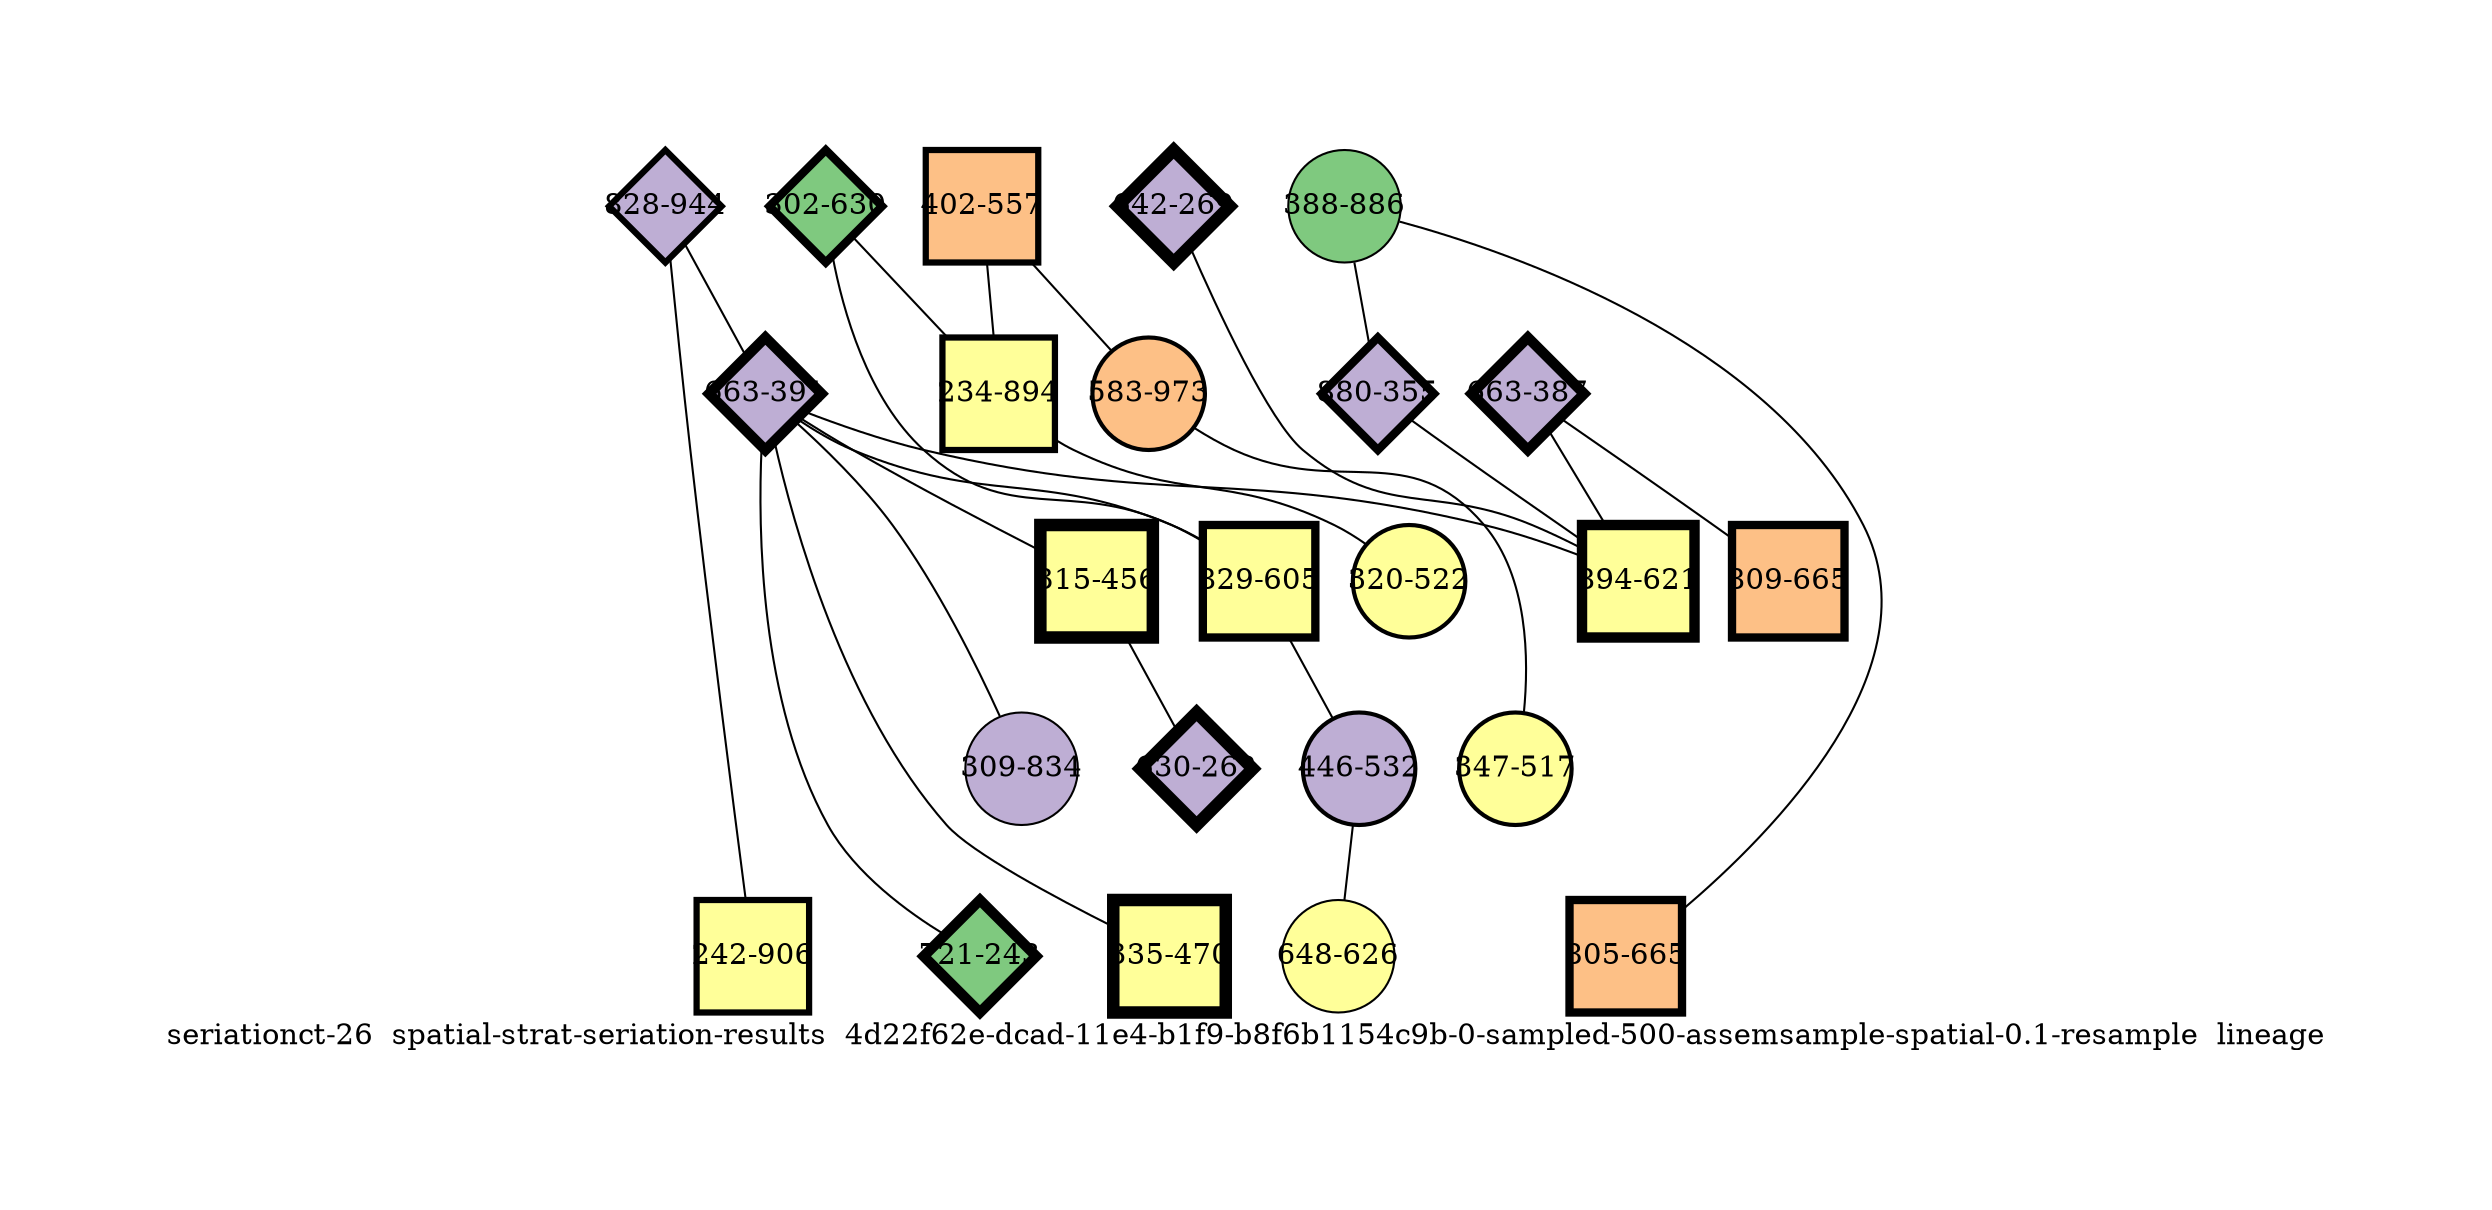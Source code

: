 strict graph "seriationct-26  spatial-strat-seriation-results  4d22f62e-dcad-11e4-b1f9-b8f6b1154c9b-0-sampled-500-assemsample-spatial-0.1-resample  lineage" {
labelloc=b;
ratio=auto;
pad="1.0";
label="seriationct-26  spatial-strat-seriation-results  4d22f62e-dcad-11e4-b1f9-b8f6b1154c9b-0-sampled-500-assemsample-spatial-0.1-resample  lineage";
node [width="0.75", style=filled, fixedsize=true, height="0.75", shape=circle, label=""];
0 [xCoordinate="944.0", appears_in_slice=3, yCoordinate="828.0", colorscheme=accent6, lineage_id=2, short_label="828-944", label="828-944", shape=diamond, cluster_id=1, fillcolor=2, size="500.0", id=0, penwidth="3.0"];
1 [xCoordinate="886.0", appears_in_slice=1, yCoordinate="388.0", colorscheme=accent6, lineage_id=0, short_label="388-886", label="388-886", shape=circle, cluster_id=0, fillcolor=1, size="500.0", id=1, penwidth="1.0"];
2 [xCoordinate="391.0", appears_in_slice=5, yCoordinate="663.0", colorscheme=accent6, lineage_id=2, short_label="663-391", label="663-391", shape=diamond, cluster_id=1, fillcolor=2, size="500.0", id=2, penwidth="5.0"];
3 [xCoordinate="355.0", appears_in_slice=4, yCoordinate="880.0", colorscheme=accent6, lineage_id=2, short_label="880-355", label="880-355", shape=diamond, cluster_id=1, fillcolor=2, size="500.0", id=3, penwidth="4.0"];
4 [xCoordinate="470.0", appears_in_slice=6, yCoordinate="335.0", colorscheme=accent6, lineage_id=1, short_label="335-470", label="335-470", shape=square, cluster_id=3, fillcolor=4, size="500.0", id=4, penwidth="6.0"];
5 [xCoordinate="269.0", appears_in_slice=6, yCoordinate="642.0", colorscheme=accent6, lineage_id=2, short_label="642-269", label="642-269", shape=diamond, cluster_id=1, fillcolor=2, size="500.0", id=5, penwidth="6.0"];
6 [xCoordinate="834.0", appears_in_slice=1, yCoordinate="309.0", colorscheme=accent6, lineage_id=0, short_label="309-834", label="309-834", shape=circle, cluster_id=1, fillcolor=2, size="500.0", id=6, penwidth="1.0"];
7 [xCoordinate="456.0", appears_in_slice=6, yCoordinate="315.0", colorscheme=accent6, lineage_id=1, short_label="315-456", label="315-456", shape=square, cluster_id=3, fillcolor=4, size="500.0", id=7, penwidth="6.0"];
8 [xCoordinate="906.0", appears_in_slice=3, yCoordinate="242.0", colorscheme=accent6, lineage_id=1, short_label="242-906", label="242-906", shape=square, cluster_id=3, fillcolor=4, size="500.0", id=8, penwidth="3.0"];
9 [xCoordinate="630.0", appears_in_slice=4, yCoordinate="302.0", colorscheme=accent6, lineage_id=2, short_label="302-630", label="302-630", shape=diamond, cluster_id=0, fillcolor=1, size="500.0", id=9, penwidth="4.0"];
10 [xCoordinate="243.0", appears_in_slice=5, yCoordinate="721.0", colorscheme=accent6, lineage_id=2, short_label="721-243", label="721-243", shape=diamond, cluster_id=0, fillcolor=1, size="500.0", id=10, penwidth="5.0"];
11 [xCoordinate="557.0", appears_in_slice=3, yCoordinate="402.0", colorscheme=accent6, lineage_id=1, short_label="402-557", label="402-557", shape=square, cluster_id=2, fillcolor=3, size="500.0", id=11, penwidth="3.0"];
12 [xCoordinate="605.0", appears_in_slice=4, yCoordinate="829.0", colorscheme=accent6, lineage_id=1, short_label="829-605", label="829-605", shape=square, cluster_id=3, fillcolor=4, size="500.0", id=12, penwidth="4.0"];
13 [xCoordinate="894.0", appears_in_slice=3, yCoordinate="234.0", colorscheme=accent6, lineage_id=1, short_label="234-894", label="234-894", shape=square, cluster_id=3, fillcolor=4, size="500.0", id=13, penwidth="3.0"];
14 [xCoordinate="387.0", appears_in_slice=5, yCoordinate="663.0", colorscheme=accent6, lineage_id=2, short_label="663-387", label="663-387", shape=diamond, cluster_id=1, fillcolor=2, size="500.0", id=14, penwidth="5.0"];
15 [xCoordinate="665.0", appears_in_slice=4, yCoordinate="805.0", colorscheme=accent6, lineage_id=1, short_label="805-665", label="805-665", shape=square, cluster_id=2, fillcolor=3, size="500.0", id=15, penwidth="4.0"];
16 [xCoordinate="973.0", appears_in_slice=2, yCoordinate="583.0", colorscheme=accent6, lineage_id=0, short_label="583-973", label="583-973", shape=circle, cluster_id=2, fillcolor=3, size="500.0", id=16, penwidth="2.0"];
17 [xCoordinate="621.0", appears_in_slice=5, yCoordinate="894.0", colorscheme=accent6, lineage_id=1, short_label="894-621", label="894-621", shape=square, cluster_id=3, fillcolor=4, size="500.0", id=17, penwidth="5.0"];
18 [xCoordinate="532.0", appears_in_slice=2, yCoordinate="446.0", colorscheme=accent6, lineage_id=0, short_label="446-532", label="446-532", shape=circle, cluster_id=1, fillcolor=2, size="500.0", id=18, penwidth="2.0"];
19 [xCoordinate="262.0", appears_in_slice=6, yCoordinate="630.0", colorscheme=accent6, lineage_id=2, short_label="630-262", label="630-262", shape=diamond, cluster_id=1, fillcolor=2, size="500.0", id=19, penwidth="6.0"];
20 [xCoordinate="522.0", appears_in_slice=2, yCoordinate="320.0", colorscheme=accent6, lineage_id=0, short_label="320-522", label="320-522", shape=circle, cluster_id=3, fillcolor=4, size="500.0", id=20, penwidth="2.0"];
21 [xCoordinate="517.0", appears_in_slice=2, yCoordinate="347.0", colorscheme=accent6, lineage_id=0, short_label="347-517", label="347-517", shape=circle, cluster_id=3, fillcolor=4, size="500.0", id=21, penwidth="2.0"];
22 [xCoordinate="626.0", appears_in_slice=1, yCoordinate="648.0", colorscheme=accent6, lineage_id=0, short_label="648-626", label="648-626", shape=circle, cluster_id=3, fillcolor=4, size="500.0", id=22, penwidth="1.0"];
23 [xCoordinate="665.0", appears_in_slice=4, yCoordinate="809.0", colorscheme=accent6, lineage_id=1, short_label="809-665", label="809-665", shape=square, cluster_id=2, fillcolor=3, size="500.0", id=23, penwidth="4.0"];
0 -- 8  [inverseweight="1.87609666451", weight="0.533021575548"];
0 -- 2  [inverseweight="2.21843494395", weight="0.450768233131"];
1 -- 3  [inverseweight="1.87831934053", weight="0.532390833881"];
1 -- 15  [inverseweight="1.8387324235", weight="0.543852921294"];
2 -- 4  [inverseweight="1.58139187303", weight="0.632354331052"];
2 -- 6  [inverseweight="1.33578154128", weight="0.748625406996"];
2 -- 7  [inverseweight="1.99467732381", weight="0.501334219857"];
2 -- 10  [inverseweight="2.1518168143", weight="0.464723573751"];
2 -- 12  [inverseweight="2.36868418147", weight="0.422175319032"];
2 -- 17  [inverseweight="3.18451958968", weight="0.314019107699"];
3 -- 17  [inverseweight="2.4904302301", weight="0.401537046859"];
5 -- 17  [inverseweight="1.43120258661", weight="0.698713102783"];
7 -- 19  [inverseweight="2.1764654069", weight="0.459460553258"];
9 -- 12  [inverseweight="21.8426014165", weight="0.045782092569"];
9 -- 13  [inverseweight="1.62022000971", weight="0.617200129618"];
11 -- 16  [inverseweight="2.32656306226", weight="0.429818566374"];
11 -- 13  [inverseweight="2.64932501148", weight="0.377454633036"];
12 -- 18  [inverseweight="1.93138027901", weight="0.517764425197"];
13 -- 20  [inverseweight="2.48084736401", weight="0.403088079705"];
14 -- 17  [inverseweight="2.39913723345", weight="0.416816506391"];
14 -- 23  [inverseweight="2.15381230485", weight="0.464293010932"];
16 -- 21  [inverseweight="13.7412427482", weight="0.0727736215946"];
18 -- 22  [inverseweight="1.89975418771", weight="0.526383890331"];
}
